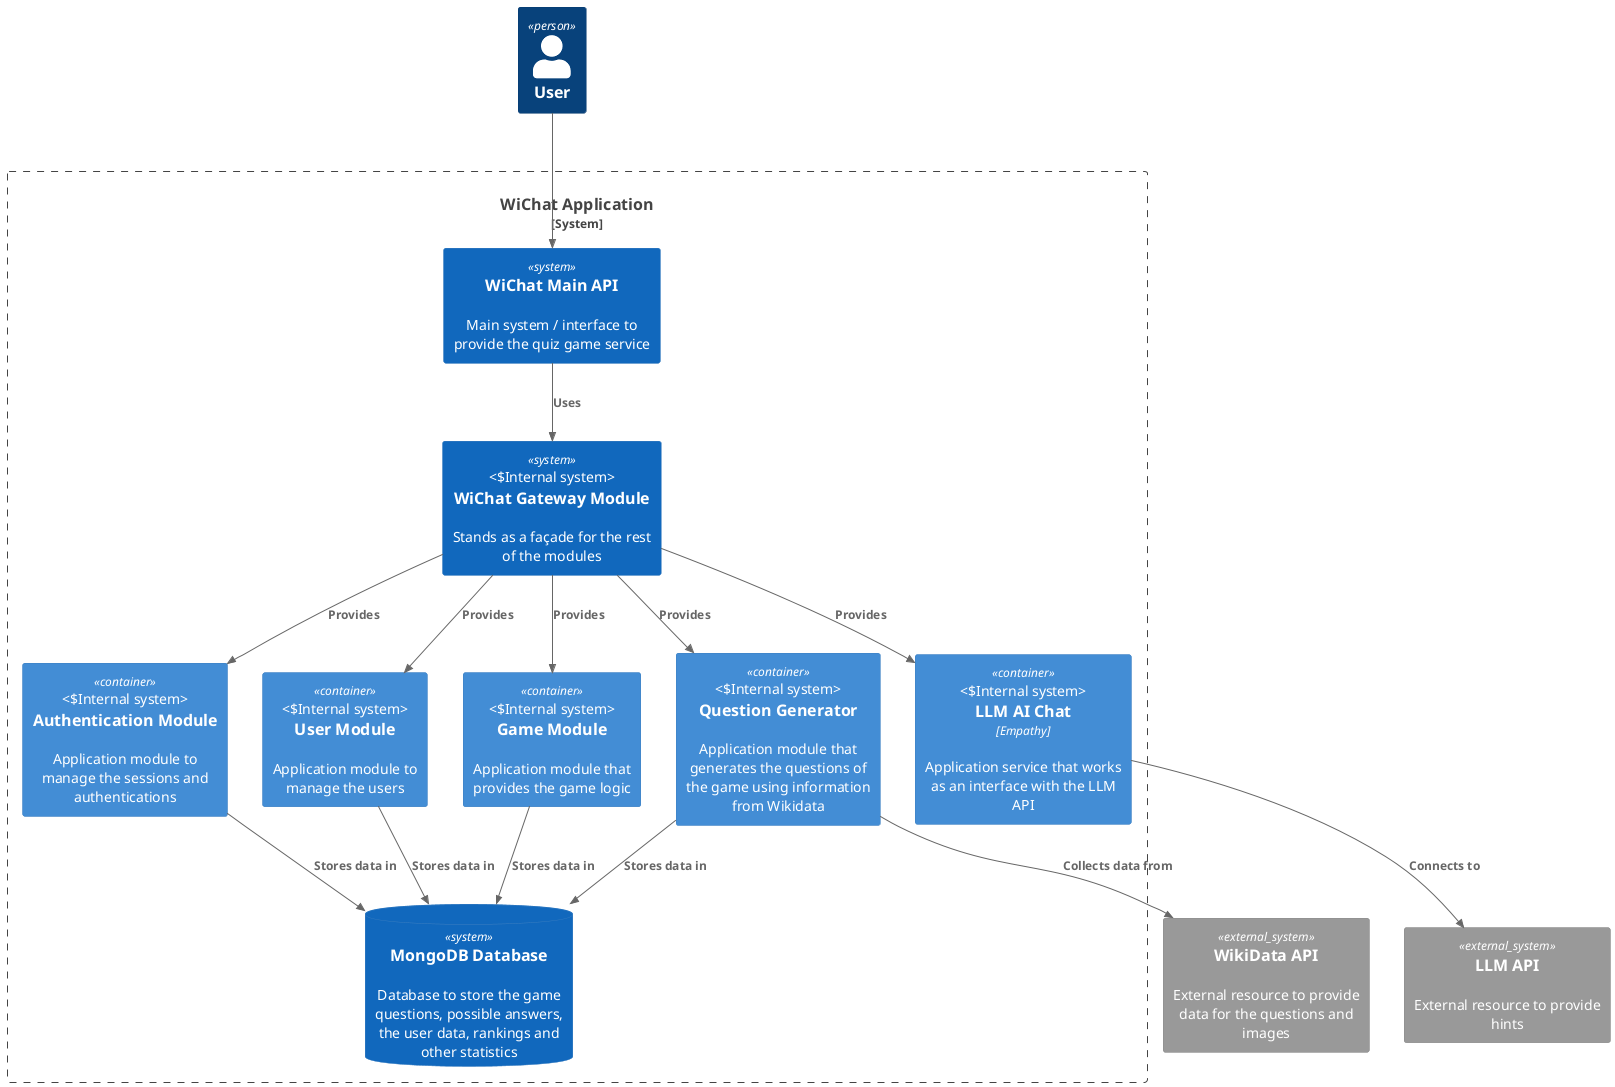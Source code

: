 @startuml C4_Business_Context_Diagram
!include <C4/C4_Container>

top to bottom direction

Person(user, "User")
System_Boundary(quizGame, "WiChat Application") {
    System(wichat, "WiChat Main API", "Main system / interface to provide the quiz game service")
    System(gateway, "WiChat Gateway Module", "Stands as a façade for the rest of the modules", "Internal system")
    Container(llmChat, "LLM AI Chat", "Empathy", "Application service that works as an interface with the LLM API", "Internal system")
    Container(auth, "Authentication Module", "", "Application module to manage the sessions and authentications", "Internal system")
    Container(userservice, "User Module", "", "Application module to manage the users", "Internal system")
    Container(gameService, "Game Module", "", "Application module that provides the game logic", "Internal system")
    Container(questionGen, "Question Generator", "", "Application module that generates the questions of the game using information from Wikidata", "Internal system")
    SystemDb(mongodb, "MongoDB Database", "Database to store the game questions, possible answers, the user data, rankings and other statistics")    
}
System_Ext(wikidata, "WikiData API", "External resource to provide data for the questions and images")
System_Ext(llm, "LLM API", "External resource to provide hints")

Rel(user, wichat, "")
Rel(wichat, gateway, "Uses")
Rel(gateway, llmChat, "Provides")
Rel(gateway, auth, "Provides")
Rel(gateway, userservice, "Provides")
Rel(gateway, questionGen, "Provides")
Rel(gateway, gameService, "Provides")
Rel(llmChat, llm, "Connects to")
Rel(userservice, mongodb, "Stores data in")
Rel(auth, mongodb, "Stores data in")
Rel(questionGen, mongodb, "Stores data in")
Rel(gameService, mongodb, "Stores data in")
Rel(questionGen, wikidata, "Collects data from")

@enduml

